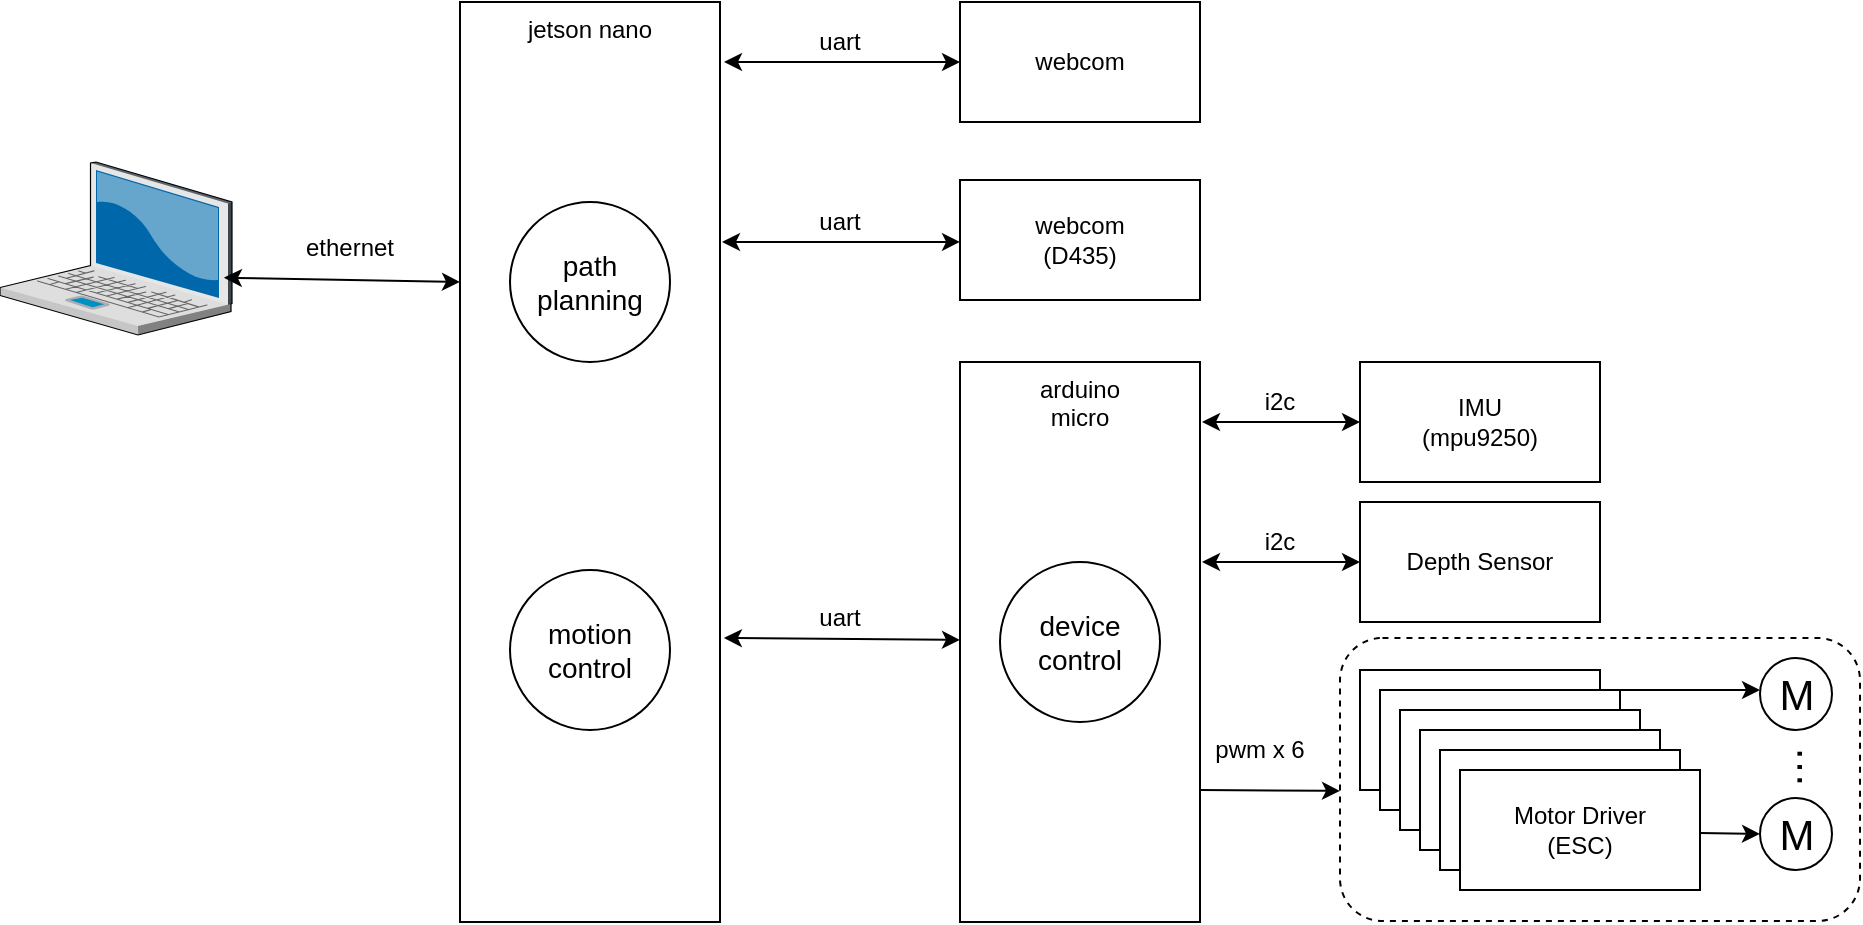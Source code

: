 <mxfile version="13.6.2">
    <diagram id="6hGFLwfOUW9BJ-s0fimq" name="Page-1">
        <mxGraphModel dx="1086" dy="1006" grid="1" gridSize="10" guides="1" tooltips="1" connect="1" arrows="1" fold="1" page="1" pageScale="1" pageWidth="1169" pageHeight="827" math="0" shadow="0">
            <root>
                <mxCell id="0"/>
                <mxCell id="1" parent="0"/>
                <mxCell id="2" value="" style="verticalLabelPosition=bottom;aspect=fixed;html=1;verticalAlign=top;strokeColor=none;align=center;outlineConnect=0;shape=mxgraph.citrix.laptop_2;" vertex="1" parent="1">
                    <mxGeometry x="50" y="210" width="116" height="86.5" as="geometry"/>
                </mxCell>
                <mxCell id="3" value="webcom" style="rounded=0;whiteSpace=wrap;html=1;" vertex="1" parent="1">
                    <mxGeometry x="530" y="130" width="120" height="60" as="geometry"/>
                </mxCell>
                <mxCell id="4" value="jetson nano" style="rounded=0;whiteSpace=wrap;html=1;verticalAlign=top;" vertex="1" parent="1">
                    <mxGeometry x="280" y="130" width="130" height="460" as="geometry"/>
                </mxCell>
                <mxCell id="10" value="arduino&lt;br&gt;micro" style="rounded=0;whiteSpace=wrap;html=1;verticalAlign=top;" vertex="1" parent="1">
                    <mxGeometry x="530" y="310" width="120" height="280" as="geometry"/>
                </mxCell>
                <mxCell id="11" value="webcom&lt;br&gt;(D435)" style="rounded=0;whiteSpace=wrap;html=1;" vertex="1" parent="1">
                    <mxGeometry x="530" y="219" width="120" height="60" as="geometry"/>
                </mxCell>
                <mxCell id="16" value="" style="endArrow=classic;startArrow=classic;html=1;entryX=0;entryY=0.5;entryDx=0;entryDy=0;" edge="1" parent="1" target="3">
                    <mxGeometry width="50" height="50" relative="1" as="geometry">
                        <mxPoint x="412" y="160" as="sourcePoint"/>
                        <mxPoint x="400" y="400" as="targetPoint"/>
                    </mxGeometry>
                </mxCell>
                <mxCell id="17" value="" style="endArrow=classic;startArrow=classic;html=1;entryX=0;entryY=0.5;entryDx=0;entryDy=0;" edge="1" parent="1">
                    <mxGeometry width="50" height="50" relative="1" as="geometry">
                        <mxPoint x="411" y="250" as="sourcePoint"/>
                        <mxPoint x="530" y="249.94" as="targetPoint"/>
                    </mxGeometry>
                </mxCell>
                <mxCell id="18" value="uart" style="text;html=1;strokeColor=none;fillColor=none;align=center;verticalAlign=middle;whiteSpace=wrap;rounded=0;" vertex="1" parent="1">
                    <mxGeometry x="450" y="140" width="40" height="20" as="geometry"/>
                </mxCell>
                <mxCell id="19" value="uart" style="text;html=1;strokeColor=none;fillColor=none;align=center;verticalAlign=middle;whiteSpace=wrap;rounded=0;" vertex="1" parent="1">
                    <mxGeometry x="450" y="230" width="40" height="20" as="geometry"/>
                </mxCell>
                <mxCell id="21" value="" style="endArrow=classic;startArrow=classic;html=1;entryX=0;entryY=0.5;entryDx=0;entryDy=0;exitX=1.015;exitY=0.058;exitDx=0;exitDy=0;exitPerimeter=0;" edge="1" parent="1">
                    <mxGeometry width="50" height="50" relative="1" as="geometry">
                        <mxPoint x="411.95" y="447.998" as="sourcePoint"/>
                        <mxPoint x="530" y="448.94" as="targetPoint"/>
                    </mxGeometry>
                </mxCell>
                <mxCell id="22" value="uart" style="text;html=1;strokeColor=none;fillColor=none;align=center;verticalAlign=middle;whiteSpace=wrap;rounded=0;" vertex="1" parent="1">
                    <mxGeometry x="450" y="428" width="40" height="20" as="geometry"/>
                </mxCell>
                <mxCell id="23" value="" style="endArrow=classic;startArrow=classic;html=1;entryX=0;entryY=0.5;entryDx=0;entryDy=0;exitX=1.015;exitY=0.058;exitDx=0;exitDy=0;exitPerimeter=0;" edge="1" parent="1">
                    <mxGeometry width="50" height="50" relative="1" as="geometry">
                        <mxPoint x="161.95" y="267.84" as="sourcePoint"/>
                        <mxPoint x="280" y="270" as="targetPoint"/>
                    </mxGeometry>
                </mxCell>
                <mxCell id="24" value="ethernet" style="text;html=1;strokeColor=none;fillColor=none;align=center;verticalAlign=middle;whiteSpace=wrap;rounded=0;" vertex="1" parent="1">
                    <mxGeometry x="190" y="243.25" width="70" height="20" as="geometry"/>
                </mxCell>
                <mxCell id="25" value="IMU&lt;br&gt;(mpu9250)" style="rounded=0;whiteSpace=wrap;html=1;" vertex="1" parent="1">
                    <mxGeometry x="730" y="310" width="120" height="60" as="geometry"/>
                </mxCell>
                <mxCell id="26" value="Depth Sensor" style="rounded=0;whiteSpace=wrap;html=1;" vertex="1" parent="1">
                    <mxGeometry x="730" y="380" width="120" height="60" as="geometry"/>
                </mxCell>
                <mxCell id="27" value="" style="endArrow=classic;startArrow=classic;html=1;" edge="1" parent="1">
                    <mxGeometry width="50" height="50" relative="1" as="geometry">
                        <mxPoint x="651" y="340" as="sourcePoint"/>
                        <mxPoint x="730" y="340" as="targetPoint"/>
                        <Array as="points">
                            <mxPoint x="720" y="340"/>
                        </Array>
                    </mxGeometry>
                </mxCell>
                <mxCell id="28" value="i2c" style="text;html=1;strokeColor=none;fillColor=none;align=center;verticalAlign=middle;whiteSpace=wrap;rounded=0;" vertex="1" parent="1">
                    <mxGeometry x="670" y="320" width="40" height="20" as="geometry"/>
                </mxCell>
                <mxCell id="29" value="" style="endArrow=classic;startArrow=classic;html=1;" edge="1" parent="1">
                    <mxGeometry width="50" height="50" relative="1" as="geometry">
                        <mxPoint x="651" y="410" as="sourcePoint"/>
                        <mxPoint x="730" y="410" as="targetPoint"/>
                        <Array as="points">
                            <mxPoint x="720" y="410"/>
                        </Array>
                    </mxGeometry>
                </mxCell>
                <mxCell id="30" value="i2c" style="text;html=1;strokeColor=none;fillColor=none;align=center;verticalAlign=middle;whiteSpace=wrap;rounded=0;" vertex="1" parent="1">
                    <mxGeometry x="670" y="390" width="40" height="20" as="geometry"/>
                </mxCell>
                <mxCell id="31" value="Motor Driver&lt;br&gt;(ESC)" style="rounded=0;whiteSpace=wrap;html=1;" vertex="1" parent="1">
                    <mxGeometry x="730" y="464" width="120" height="60" as="geometry"/>
                </mxCell>
                <mxCell id="37" value="Motor Driver&lt;br&gt;(ESC)" style="rounded=0;whiteSpace=wrap;html=1;" vertex="1" parent="1">
                    <mxGeometry x="740" y="474" width="120" height="60" as="geometry"/>
                </mxCell>
                <mxCell id="38" value="Motor Driver&lt;br&gt;(ESC)" style="rounded=0;whiteSpace=wrap;html=1;" vertex="1" parent="1">
                    <mxGeometry x="750" y="484" width="120" height="60" as="geometry"/>
                </mxCell>
                <mxCell id="39" value="Motor Driver&lt;br&gt;(ESC)" style="rounded=0;whiteSpace=wrap;html=1;" vertex="1" parent="1">
                    <mxGeometry x="760" y="494" width="120" height="60" as="geometry"/>
                </mxCell>
                <mxCell id="40" value="Motor Driver&lt;br&gt;(ESC)" style="rounded=0;whiteSpace=wrap;html=1;" vertex="1" parent="1">
                    <mxGeometry x="770" y="504" width="120" height="60" as="geometry"/>
                </mxCell>
                <mxCell id="41" value="Motor Driver&lt;br&gt;(ESC)" style="rounded=0;whiteSpace=wrap;html=1;" vertex="1" parent="1">
                    <mxGeometry x="780" y="514" width="120" height="60" as="geometry"/>
                </mxCell>
                <mxCell id="43" value="" style="rounded=1;whiteSpace=wrap;html=1;dashed=1;fillColor=none;" vertex="1" parent="1">
                    <mxGeometry x="720" y="448" width="260" height="141.5" as="geometry"/>
                </mxCell>
                <mxCell id="45" value="" style="endArrow=classic;startArrow=none;html=1;startFill=0;" edge="1" parent="1">
                    <mxGeometry width="50" height="50" relative="1" as="geometry">
                        <mxPoint x="650" y="524" as="sourcePoint"/>
                        <mxPoint x="720" y="524" as="targetPoint"/>
                        <Array as="points">
                            <mxPoint x="720" y="524.45"/>
                        </Array>
                    </mxGeometry>
                </mxCell>
                <mxCell id="46" value="pwm x 6" style="text;html=1;strokeColor=none;fillColor=none;align=center;verticalAlign=middle;whiteSpace=wrap;rounded=0;" vertex="1" parent="1">
                    <mxGeometry x="650" y="494" width="60" height="20" as="geometry"/>
                </mxCell>
                <mxCell id="55" value="M" style="verticalLabelPosition=middle;shadow=0;dashed=0;align=center;html=1;verticalAlign=middle;strokeWidth=1;shape=ellipse;aspect=fixed;fontSize=21;" vertex="1" parent="1">
                    <mxGeometry x="930" y="528" width="36" height="36" as="geometry"/>
                </mxCell>
                <mxCell id="56" value="M" style="verticalLabelPosition=middle;shadow=0;dashed=0;align=center;html=1;verticalAlign=middle;strokeWidth=1;shape=ellipse;aspect=fixed;fontSize=21;" vertex="1" parent="1">
                    <mxGeometry x="930" y="458" width="36" height="36" as="geometry"/>
                </mxCell>
                <mxCell id="60" value="" style="endArrow=classic;startArrow=none;html=1;exitX=1.008;exitY=0.097;exitDx=0;exitDy=0;exitPerimeter=0;startFill=0;" edge="1" parent="1">
                    <mxGeometry width="50" height="50" relative="1" as="geometry">
                        <mxPoint x="900.0" y="545.55" as="sourcePoint"/>
                        <mxPoint x="930" y="546" as="targetPoint"/>
                        <Array as="points"/>
                    </mxGeometry>
                </mxCell>
                <mxCell id="61" value="…" style="text;html=1;align=center;verticalAlign=middle;resizable=0;points=[];autosize=1;fontSize=21;rotation=-90;" vertex="1" parent="1">
                    <mxGeometry x="923" y="498" width="40" height="30" as="geometry"/>
                </mxCell>
                <mxCell id="63" value="" style="endArrow=classic;startArrow=none;html=1;startFill=0;" edge="1" parent="1">
                    <mxGeometry width="50" height="50" relative="1" as="geometry">
                        <mxPoint x="860" y="474" as="sourcePoint"/>
                        <mxPoint x="930" y="474" as="targetPoint"/>
                        <Array as="points"/>
                    </mxGeometry>
                </mxCell>
                <mxCell id="67" value="path&lt;br style=&quot;font-size: 14px;&quot;&gt;planning" style="ellipse;whiteSpace=wrap;html=1;aspect=fixed;fontSize=14;" vertex="1" parent="1">
                    <mxGeometry x="305" y="230" width="80" height="80" as="geometry"/>
                </mxCell>
                <mxCell id="68" value="motion&lt;br&gt;control" style="ellipse;whiteSpace=wrap;html=1;aspect=fixed;fontSize=14;" vertex="1" parent="1">
                    <mxGeometry x="305" y="414" width="80" height="80" as="geometry"/>
                </mxCell>
                <mxCell id="69" value="device&lt;br&gt;control" style="ellipse;whiteSpace=wrap;html=1;aspect=fixed;fontSize=14;" vertex="1" parent="1">
                    <mxGeometry x="550" y="410" width="80" height="80" as="geometry"/>
                </mxCell>
            </root>
        </mxGraphModel>
    </diagram>
</mxfile>